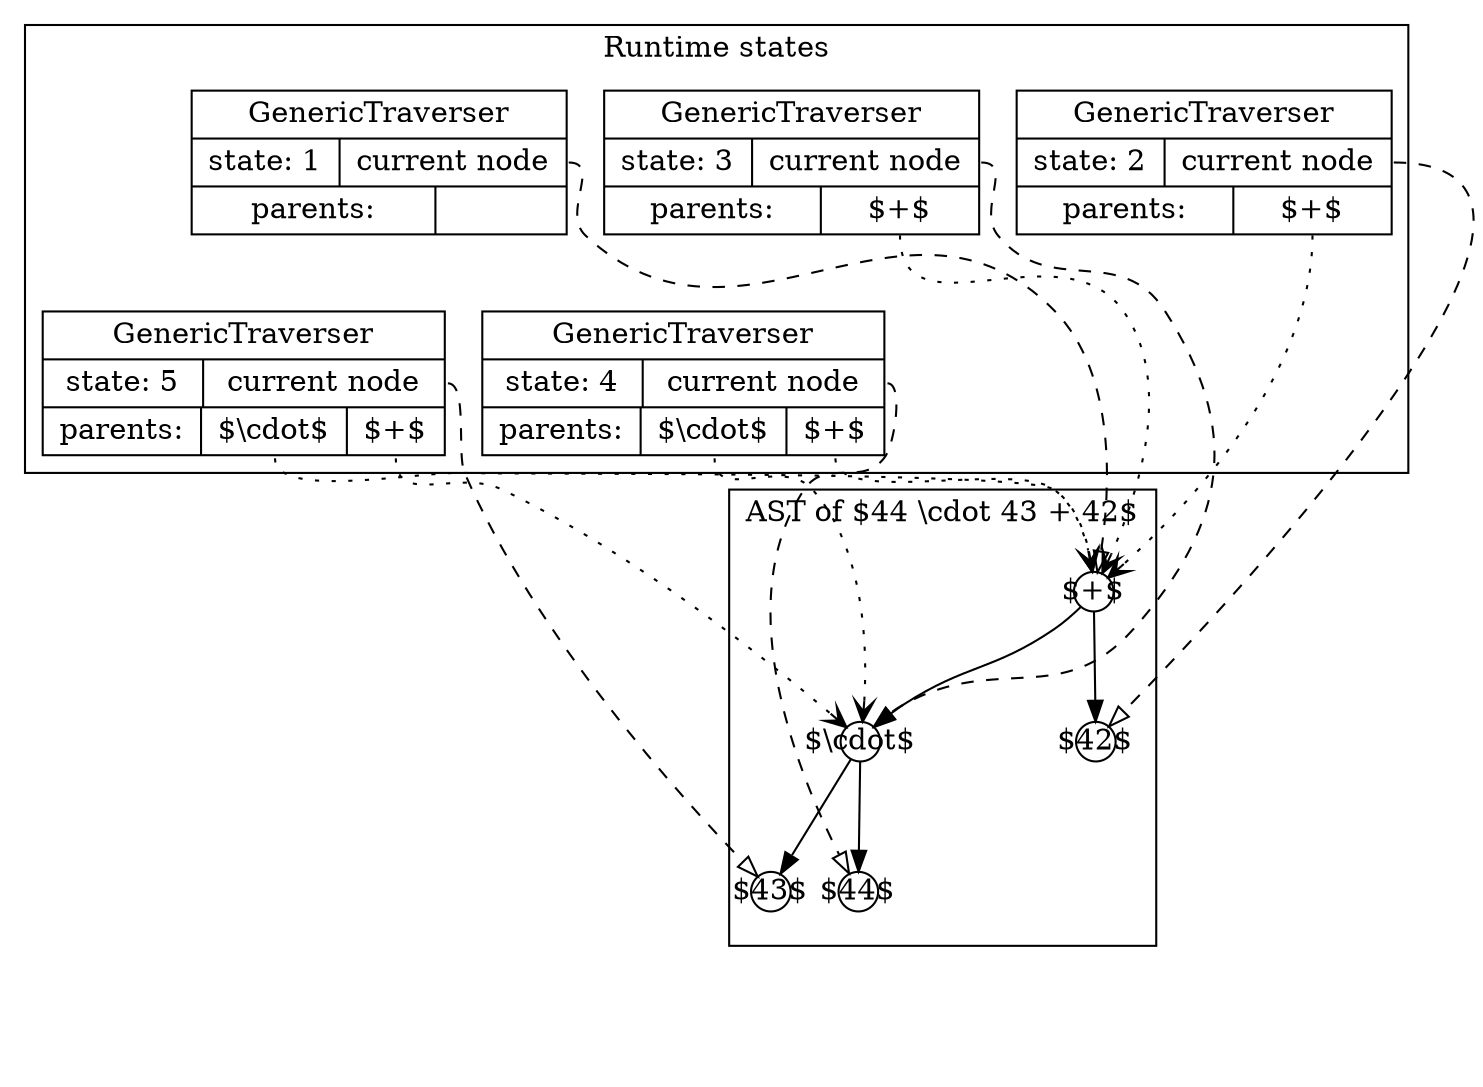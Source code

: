 digraph G {
    {
        node [shape=plaintext];
        edge [style=invis];

        n1 [label=""]; n2 [label=""];
        n3 [label=""]; n4 [label=""];
        n5 [label=""]; n6 [label=""];
        n1 -> n2 -> n3 -> n4 -> n5 -> n6;
    }

    subgraph cluster_trav {

        graph [label="Runtime states"];
        {
            rank = same;
            n1;
            traverser_1 [shape=record, label="{GenericTraverser|{state: 1|<f1>
            current node} | {parents: | }}"];
            traverser_2 [shape=record, label="{GenericTraverser|{state: 2|<f1>
            current node} | {parents: | <p1> $+$ }}"];
            traverser_3 [shape=record, label="{GenericTraverser|{state: 3|<f1>
            current node} | {parents: | <p1> $+$ }}"];
        }

        {
            rank = same;
            n2;
            traverser_4 [shape=record, label="{GenericTraverser|{state: 4|<f1>
            current node} | {parents: | <p1> $\\cdot$ | <p2> $+$  }}"];
            traverser_5 [shape=record, label="{GenericTraverser|{state: 5|<f1>
            current node} | {parents: | <p1> $\\cdot$ | <p2> $+$  }}"];
        }
    }

    subgraph cluster_ast {
        graph [label="AST of $44 \\cdot 43 + 42$"];
        node [shape=circle, fixedsize=true, width=0.27];

        {
            rank = same; n3;
            a [label="$+$"];
        }

        {
            rank = same; n4;
            b [label="$42$"];
            c [label="$\\cdot$"];
        }

        {
            rank = same; n5;
            left [label="$44$"];
            right [label="$43$"];
        }
    }

    a -> b;
    a -> c;

    c -> left;
    c -> right;

    edge [arrowhead="empty", style="dashed"];
traverser_1:f1 -> a;
traverser_2:f1 -> b;
traverser_3:f1 -> c;
traverser_4:f1 -> left;
traverser_5:f1 -> right;

    edge [arrowhead="vee", style="dotted", color="black"];

traverser_2:p1:s -> a;
traverser_3:p1:s -> a;

traverser_4:p1:s -> c;
traverser_4:p2:s -> a;
traverser_5:p1:s -> a;
traverser_5:p2:s -> c;
}
